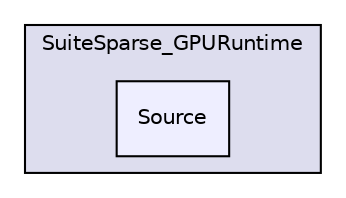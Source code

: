 digraph "libs/SuiteSparse/SuiteSparse_GPURuntime/Source" {
  compound=true
  node [ fontsize="10", fontname="Helvetica"];
  edge [ labelfontsize="10", labelfontname="Helvetica"];
  subgraph clusterdir_991afbc2219cd78f62f37fccfe6a4643 {
    graph [ bgcolor="#ddddee", pencolor="black", label="SuiteSparse_GPURuntime" fontname="Helvetica", fontsize="10", URL="dir_991afbc2219cd78f62f37fccfe6a4643.html"]
  dir_f7c27bdddfb0d77dac39b26fb84e3516 [shape=box, label="Source", style="filled", fillcolor="#eeeeff", pencolor="black", URL="dir_f7c27bdddfb0d77dac39b26fb84e3516.html"];
  }
}
